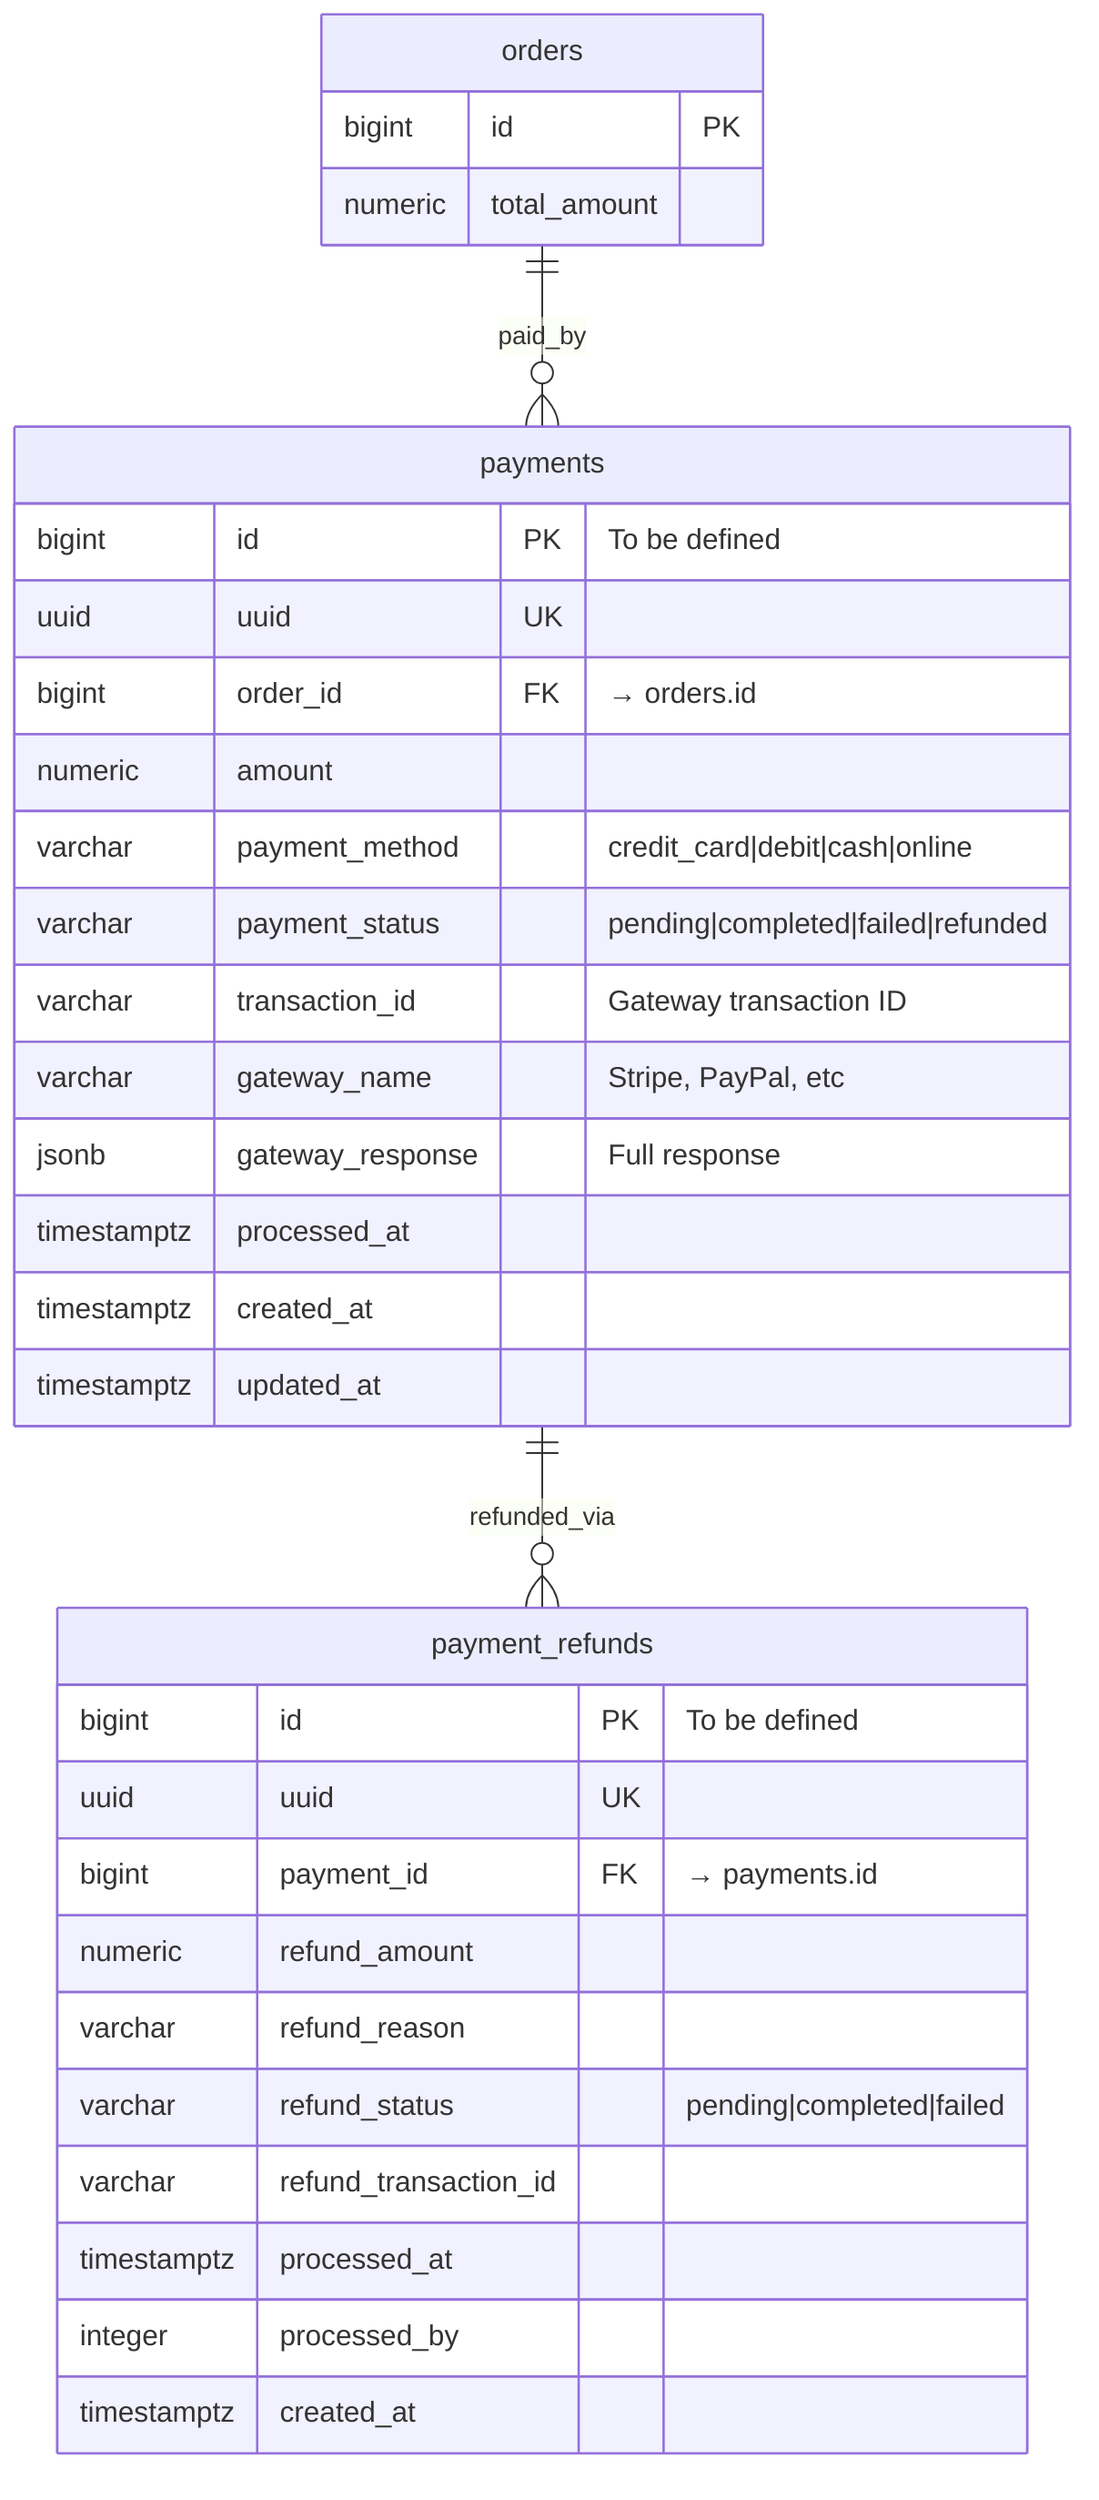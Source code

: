 erDiagram
    %% ============================================
    %% PAYMENTS ENTITY
    %% Status: ⏳ NOT STARTED (BLOCKED by Orders & Checkout)
    %% Purpose: Payment processing, transactions, refunds
    %% Dependencies: Orders & Checkout (IN PROGRESS)
    %% ============================================

    %% TODO: Update this diagram when Orders entity completes

    orders ||--o{ payments : "paid_by"
    payments ||--o{ payment_refunds : "refunded_via"

    payments {
        bigint id PK "To be defined"
        uuid uuid UK
        bigint order_id FK "→ orders.id"
        numeric amount
        varchar payment_method "credit_card|debit|cash|online"
        varchar payment_status "pending|completed|failed|refunded"
        varchar transaction_id "Gateway transaction ID"
        varchar gateway_name "Stripe, PayPal, etc"
        jsonb gateway_response "Full response"
        timestamptz processed_at
        timestamptz created_at
        timestamptz updated_at
    }

    payment_refunds {
        bigint id PK "To be defined"
        uuid uuid UK
        bigint payment_id FK "→ payments.id"
        numeric refund_amount
        varchar refund_reason
        varchar refund_status "pending|completed|failed"
        varchar refund_transaction_id
        timestamptz processed_at
        integer processed_by
        timestamptz created_at
    }

    %% Placeholder reference
    orders {
        bigint id PK
        numeric total_amount
    }